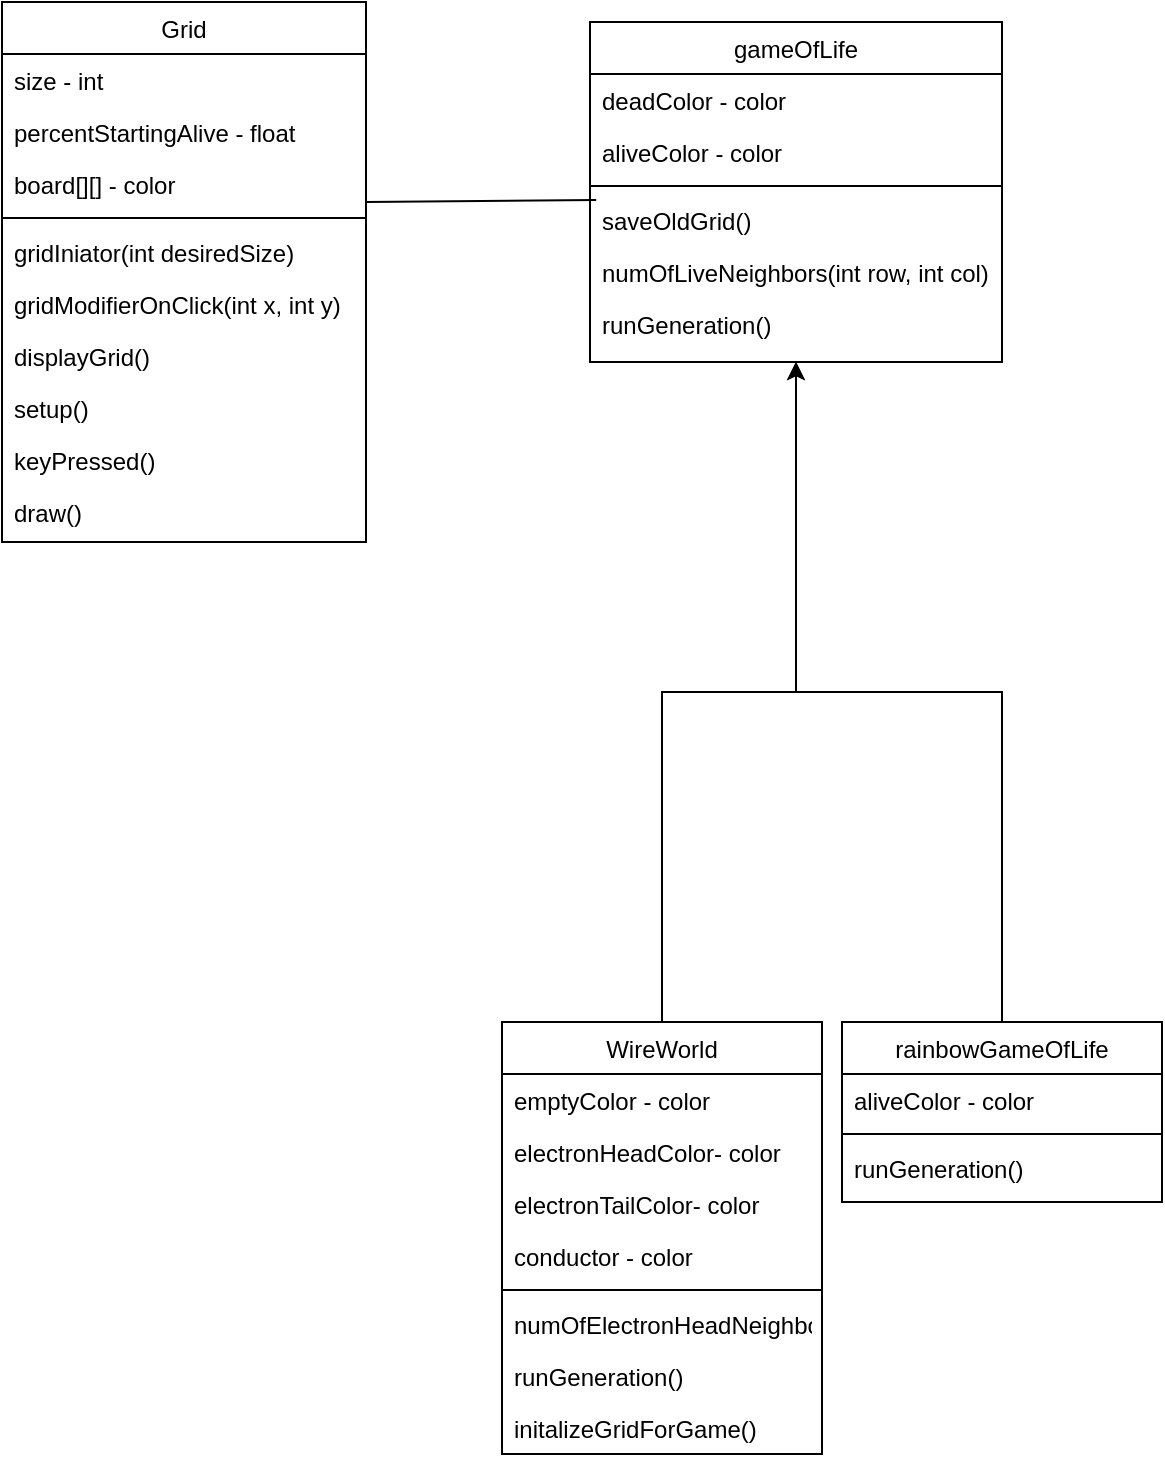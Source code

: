 <mxfile version="21.2.8" type="device">
  <diagram id="C5RBs43oDa-KdzZeNtuy" name="Page-1">
    <mxGraphModel dx="1098" dy="998" grid="1" gridSize="10" guides="1" tooltips="1" connect="1" arrows="1" fold="1" page="1" pageScale="1" pageWidth="850" pageHeight="1100" math="0" shadow="0">
      <root>
        <mxCell id="WIyWlLk6GJQsqaUBKTNV-0" />
        <mxCell id="WIyWlLk6GJQsqaUBKTNV-1" parent="WIyWlLk6GJQsqaUBKTNV-0" />
        <mxCell id="zkfFHV4jXpPFQw0GAbJ--17" value="Grid" style="swimlane;fontStyle=0;align=center;verticalAlign=top;childLayout=stackLayout;horizontal=1;startSize=26;horizontalStack=0;resizeParent=1;resizeLast=0;collapsible=1;marginBottom=0;rounded=0;shadow=0;strokeWidth=1;" parent="WIyWlLk6GJQsqaUBKTNV-1" vertex="1">
          <mxGeometry x="40" y="40" width="182" height="270" as="geometry">
            <mxRectangle x="550" y="140" width="160" height="26" as="alternateBounds" />
          </mxGeometry>
        </mxCell>
        <mxCell id="zkfFHV4jXpPFQw0GAbJ--18" value="size - int&#xa;" style="text;align=left;verticalAlign=top;spacingLeft=4;spacingRight=4;overflow=hidden;rotatable=0;points=[[0,0.5],[1,0.5]];portConstraint=eastwest;" parent="zkfFHV4jXpPFQw0GAbJ--17" vertex="1">
          <mxGeometry y="26" width="182" height="26" as="geometry" />
        </mxCell>
        <mxCell id="zkfFHV4jXpPFQw0GAbJ--19" value="percentStartingAlive - float" style="text;align=left;verticalAlign=top;spacingLeft=4;spacingRight=4;overflow=hidden;rotatable=0;points=[[0,0.5],[1,0.5]];portConstraint=eastwest;rounded=0;shadow=0;html=0;" parent="zkfFHV4jXpPFQw0GAbJ--17" vertex="1">
          <mxGeometry y="52" width="182" height="26" as="geometry" />
        </mxCell>
        <mxCell id="zkfFHV4jXpPFQw0GAbJ--21" value="board[][] - color&#xa;" style="text;align=left;verticalAlign=top;spacingLeft=4;spacingRight=4;overflow=hidden;rotatable=0;points=[[0,0.5],[1,0.5]];portConstraint=eastwest;rounded=0;shadow=0;html=0;" parent="zkfFHV4jXpPFQw0GAbJ--17" vertex="1">
          <mxGeometry y="78" width="182" height="26" as="geometry" />
        </mxCell>
        <mxCell id="zkfFHV4jXpPFQw0GAbJ--23" value="" style="line;html=1;strokeWidth=1;align=left;verticalAlign=middle;spacingTop=-1;spacingLeft=3;spacingRight=3;rotatable=0;labelPosition=right;points=[];portConstraint=eastwest;" parent="zkfFHV4jXpPFQw0GAbJ--17" vertex="1">
          <mxGeometry y="104" width="182" height="8" as="geometry" />
        </mxCell>
        <mxCell id="zkfFHV4jXpPFQw0GAbJ--24" value="gridIniator(int desiredSize)" style="text;align=left;verticalAlign=top;spacingLeft=4;spacingRight=4;overflow=hidden;rotatable=0;points=[[0,0.5],[1,0.5]];portConstraint=eastwest;" parent="zkfFHV4jXpPFQw0GAbJ--17" vertex="1">
          <mxGeometry y="112" width="182" height="26" as="geometry" />
        </mxCell>
        <mxCell id="zkfFHV4jXpPFQw0GAbJ--25" value="gridModifierOnClick(int x, int y)" style="text;align=left;verticalAlign=top;spacingLeft=4;spacingRight=4;overflow=hidden;rotatable=0;points=[[0,0.5],[1,0.5]];portConstraint=eastwest;" parent="zkfFHV4jXpPFQw0GAbJ--17" vertex="1">
          <mxGeometry y="138" width="182" height="26" as="geometry" />
        </mxCell>
        <mxCell id="ya5fNzPsr429vF0Kgy4p-2" value="displayGrid()" style="text;align=left;verticalAlign=top;spacingLeft=4;spacingRight=4;overflow=hidden;rotatable=0;points=[[0,0.5],[1,0.5]];portConstraint=eastwest;" parent="zkfFHV4jXpPFQw0GAbJ--17" vertex="1">
          <mxGeometry y="164" width="182" height="26" as="geometry" />
        </mxCell>
        <mxCell id="ya5fNzPsr429vF0Kgy4p-3" value="setup()" style="text;align=left;verticalAlign=top;spacingLeft=4;spacingRight=4;overflow=hidden;rotatable=0;points=[[0,0.5],[1,0.5]];portConstraint=eastwest;" parent="zkfFHV4jXpPFQw0GAbJ--17" vertex="1">
          <mxGeometry y="190" width="182" height="26" as="geometry" />
        </mxCell>
        <mxCell id="ya5fNzPsr429vF0Kgy4p-5" value="keyPressed()" style="text;align=left;verticalAlign=top;spacingLeft=4;spacingRight=4;overflow=hidden;rotatable=0;points=[[0,0.5],[1,0.5]];portConstraint=eastwest;" parent="zkfFHV4jXpPFQw0GAbJ--17" vertex="1">
          <mxGeometry y="216" width="182" height="26" as="geometry" />
        </mxCell>
        <mxCell id="1nZOEKzgKj6vQn92jTjZ-13" value="draw()" style="text;align=left;verticalAlign=top;spacingLeft=4;spacingRight=4;overflow=hidden;rotatable=0;points=[[0,0.5],[1,0.5]];portConstraint=eastwest;" vertex="1" parent="zkfFHV4jXpPFQw0GAbJ--17">
          <mxGeometry y="242" width="182" height="26" as="geometry" />
        </mxCell>
        <mxCell id="1nZOEKzgKj6vQn92jTjZ-33" style="edgeStyle=orthogonalEdgeStyle;rounded=0;orthogonalLoop=1;jettySize=auto;html=1;exitX=0.5;exitY=0;exitDx=0;exitDy=0;entryX=0.5;entryY=1;entryDx=0;entryDy=0;" edge="1" parent="WIyWlLk6GJQsqaUBKTNV-1" source="1nZOEKzgKj6vQn92jTjZ-0" target="1nZOEKzgKj6vQn92jTjZ-14">
          <mxGeometry relative="1" as="geometry" />
        </mxCell>
        <mxCell id="1nZOEKzgKj6vQn92jTjZ-0" value="WireWorld" style="swimlane;fontStyle=0;align=center;verticalAlign=top;childLayout=stackLayout;horizontal=1;startSize=26;horizontalStack=0;resizeParent=1;resizeLast=0;collapsible=1;marginBottom=0;rounded=0;shadow=0;strokeWidth=1;" vertex="1" parent="WIyWlLk6GJQsqaUBKTNV-1">
          <mxGeometry x="290" y="550" width="160" height="216" as="geometry">
            <mxRectangle x="550" y="140" width="160" height="26" as="alternateBounds" />
          </mxGeometry>
        </mxCell>
        <mxCell id="1nZOEKzgKj6vQn92jTjZ-1" value="emptyColor - color" style="text;align=left;verticalAlign=top;spacingLeft=4;spacingRight=4;overflow=hidden;rotatable=0;points=[[0,0.5],[1,0.5]];portConstraint=eastwest;" vertex="1" parent="1nZOEKzgKj6vQn92jTjZ-0">
          <mxGeometry y="26" width="160" height="26" as="geometry" />
        </mxCell>
        <mxCell id="1nZOEKzgKj6vQn92jTjZ-2" value="electronHeadColor- color&#xa;" style="text;align=left;verticalAlign=top;spacingLeft=4;spacingRight=4;overflow=hidden;rotatable=0;points=[[0,0.5],[1,0.5]];portConstraint=eastwest;rounded=0;shadow=0;html=0;" vertex="1" parent="1nZOEKzgKj6vQn92jTjZ-0">
          <mxGeometry y="52" width="160" height="26" as="geometry" />
        </mxCell>
        <mxCell id="1nZOEKzgKj6vQn92jTjZ-3" value="electronTailColor- color" style="text;align=left;verticalAlign=top;spacingLeft=4;spacingRight=4;overflow=hidden;rotatable=0;points=[[0,0.5],[1,0.5]];portConstraint=eastwest;rounded=0;shadow=0;html=0;" vertex="1" parent="1nZOEKzgKj6vQn92jTjZ-0">
          <mxGeometry y="78" width="160" height="26" as="geometry" />
        </mxCell>
        <mxCell id="1nZOEKzgKj6vQn92jTjZ-4" value="conductor - color&#xa;" style="text;align=left;verticalAlign=top;spacingLeft=4;spacingRight=4;overflow=hidden;rotatable=0;points=[[0,0.5],[1,0.5]];portConstraint=eastwest;rounded=0;shadow=0;html=0;" vertex="1" parent="1nZOEKzgKj6vQn92jTjZ-0">
          <mxGeometry y="104" width="160" height="26" as="geometry" />
        </mxCell>
        <mxCell id="1nZOEKzgKj6vQn92jTjZ-5" value="" style="line;html=1;strokeWidth=1;align=left;verticalAlign=middle;spacingTop=-1;spacingLeft=3;spacingRight=3;rotatable=0;labelPosition=right;points=[];portConstraint=eastwest;" vertex="1" parent="1nZOEKzgKj6vQn92jTjZ-0">
          <mxGeometry y="130" width="160" height="8" as="geometry" />
        </mxCell>
        <mxCell id="1nZOEKzgKj6vQn92jTjZ-6" value="numOfElectronHeadNeighbors(int row, int column)" style="text;align=left;verticalAlign=top;spacingLeft=4;spacingRight=4;overflow=hidden;rotatable=0;points=[[0,0.5],[1,0.5]];portConstraint=eastwest;" vertex="1" parent="1nZOEKzgKj6vQn92jTjZ-0">
          <mxGeometry y="138" width="160" height="26" as="geometry" />
        </mxCell>
        <mxCell id="1nZOEKzgKj6vQn92jTjZ-9" value="runGeneration()" style="text;align=left;verticalAlign=top;spacingLeft=4;spacingRight=4;overflow=hidden;rotatable=0;points=[[0,0.5],[1,0.5]];portConstraint=eastwest;" vertex="1" parent="1nZOEKzgKj6vQn92jTjZ-0">
          <mxGeometry y="164" width="160" height="26" as="geometry" />
        </mxCell>
        <mxCell id="1nZOEKzgKj6vQn92jTjZ-10" value="initalizeGridForGame()" style="text;align=left;verticalAlign=top;spacingLeft=4;spacingRight=4;overflow=hidden;rotatable=0;points=[[0,0.5],[1,0.5]];portConstraint=eastwest;" vertex="1" parent="1nZOEKzgKj6vQn92jTjZ-0">
          <mxGeometry y="190" width="160" height="26" as="geometry" />
        </mxCell>
        <mxCell id="1nZOEKzgKj6vQn92jTjZ-14" value="gameOfLife" style="swimlane;fontStyle=0;align=center;verticalAlign=top;childLayout=stackLayout;horizontal=1;startSize=26;horizontalStack=0;resizeParent=1;resizeLast=0;collapsible=1;marginBottom=0;rounded=0;shadow=0;strokeWidth=1;" vertex="1" parent="WIyWlLk6GJQsqaUBKTNV-1">
          <mxGeometry x="334" y="50" width="206" height="170" as="geometry">
            <mxRectangle x="550" y="140" width="160" height="26" as="alternateBounds" />
          </mxGeometry>
        </mxCell>
        <mxCell id="1nZOEKzgKj6vQn92jTjZ-15" value="deadColor - color" style="text;align=left;verticalAlign=top;spacingLeft=4;spacingRight=4;overflow=hidden;rotatable=0;points=[[0,0.5],[1,0.5]];portConstraint=eastwest;" vertex="1" parent="1nZOEKzgKj6vQn92jTjZ-14">
          <mxGeometry y="26" width="206" height="26" as="geometry" />
        </mxCell>
        <mxCell id="1nZOEKzgKj6vQn92jTjZ-16" value="aliveColor - color" style="text;align=left;verticalAlign=top;spacingLeft=4;spacingRight=4;overflow=hidden;rotatable=0;points=[[0,0.5],[1,0.5]];portConstraint=eastwest;rounded=0;shadow=0;html=0;" vertex="1" parent="1nZOEKzgKj6vQn92jTjZ-14">
          <mxGeometry y="52" width="206" height="26" as="geometry" />
        </mxCell>
        <mxCell id="1nZOEKzgKj6vQn92jTjZ-18" value="" style="line;html=1;strokeWidth=1;align=left;verticalAlign=middle;spacingTop=-1;spacingLeft=3;spacingRight=3;rotatable=0;labelPosition=right;points=[];portConstraint=eastwest;" vertex="1" parent="1nZOEKzgKj6vQn92jTjZ-14">
          <mxGeometry y="78" width="206" height="8" as="geometry" />
        </mxCell>
        <mxCell id="1nZOEKzgKj6vQn92jTjZ-19" value="saveOldGrid()" style="text;align=left;verticalAlign=top;spacingLeft=4;spacingRight=4;overflow=hidden;rotatable=0;points=[[0,0.5],[1,0.5]];portConstraint=eastwest;" vertex="1" parent="1nZOEKzgKj6vQn92jTjZ-14">
          <mxGeometry y="86" width="206" height="26" as="geometry" />
        </mxCell>
        <mxCell id="1nZOEKzgKj6vQn92jTjZ-20" value="numOfLiveNeighbors(int row, int col)" style="text;align=left;verticalAlign=top;spacingLeft=4;spacingRight=4;overflow=hidden;rotatable=0;points=[[0,0.5],[1,0.5]];portConstraint=eastwest;" vertex="1" parent="1nZOEKzgKj6vQn92jTjZ-14">
          <mxGeometry y="112" width="206" height="26" as="geometry" />
        </mxCell>
        <mxCell id="1nZOEKzgKj6vQn92jTjZ-21" value="runGeneration()" style="text;align=left;verticalAlign=top;spacingLeft=4;spacingRight=4;overflow=hidden;rotatable=0;points=[[0,0.5],[1,0.5]];portConstraint=eastwest;" vertex="1" parent="1nZOEKzgKj6vQn92jTjZ-14">
          <mxGeometry y="138" width="206" height="26" as="geometry" />
        </mxCell>
        <mxCell id="1nZOEKzgKj6vQn92jTjZ-35" style="edgeStyle=orthogonalEdgeStyle;rounded=0;orthogonalLoop=1;jettySize=auto;html=1;" edge="1" parent="WIyWlLk6GJQsqaUBKTNV-1" source="1nZOEKzgKj6vQn92jTjZ-25" target="1nZOEKzgKj6vQn92jTjZ-14">
          <mxGeometry relative="1" as="geometry" />
        </mxCell>
        <mxCell id="1nZOEKzgKj6vQn92jTjZ-25" value="rainbowGameOfLife" style="swimlane;fontStyle=0;align=center;verticalAlign=top;childLayout=stackLayout;horizontal=1;startSize=26;horizontalStack=0;resizeParent=1;resizeLast=0;collapsible=1;marginBottom=0;rounded=0;shadow=0;strokeWidth=1;" vertex="1" parent="WIyWlLk6GJQsqaUBKTNV-1">
          <mxGeometry x="460" y="550" width="160" height="90" as="geometry">
            <mxRectangle x="550" y="140" width="160" height="26" as="alternateBounds" />
          </mxGeometry>
        </mxCell>
        <mxCell id="1nZOEKzgKj6vQn92jTjZ-27" value="aliveColor - color" style="text;align=left;verticalAlign=top;spacingLeft=4;spacingRight=4;overflow=hidden;rotatable=0;points=[[0,0.5],[1,0.5]];portConstraint=eastwest;rounded=0;shadow=0;html=0;" vertex="1" parent="1nZOEKzgKj6vQn92jTjZ-25">
          <mxGeometry y="26" width="160" height="26" as="geometry" />
        </mxCell>
        <mxCell id="1nZOEKzgKj6vQn92jTjZ-28" value="" style="line;html=1;strokeWidth=1;align=left;verticalAlign=middle;spacingTop=-1;spacingLeft=3;spacingRight=3;rotatable=0;labelPosition=right;points=[];portConstraint=eastwest;" vertex="1" parent="1nZOEKzgKj6vQn92jTjZ-25">
          <mxGeometry y="52" width="160" height="8" as="geometry" />
        </mxCell>
        <mxCell id="1nZOEKzgKj6vQn92jTjZ-31" value="runGeneration()" style="text;align=left;verticalAlign=top;spacingLeft=4;spacingRight=4;overflow=hidden;rotatable=0;points=[[0,0.5],[1,0.5]];portConstraint=eastwest;" vertex="1" parent="1nZOEKzgKj6vQn92jTjZ-25">
          <mxGeometry y="60" width="160" height="26" as="geometry" />
        </mxCell>
        <mxCell id="1nZOEKzgKj6vQn92jTjZ-36" value="" style="endArrow=none;html=1;rounded=0;entryX=0.015;entryY=0.115;entryDx=0;entryDy=0;entryPerimeter=0;" edge="1" parent="WIyWlLk6GJQsqaUBKTNV-1" target="1nZOEKzgKj6vQn92jTjZ-19">
          <mxGeometry width="50" height="50" relative="1" as="geometry">
            <mxPoint x="222" y="140" as="sourcePoint" />
            <mxPoint x="292" y="140" as="targetPoint" />
          </mxGeometry>
        </mxCell>
      </root>
    </mxGraphModel>
  </diagram>
</mxfile>
